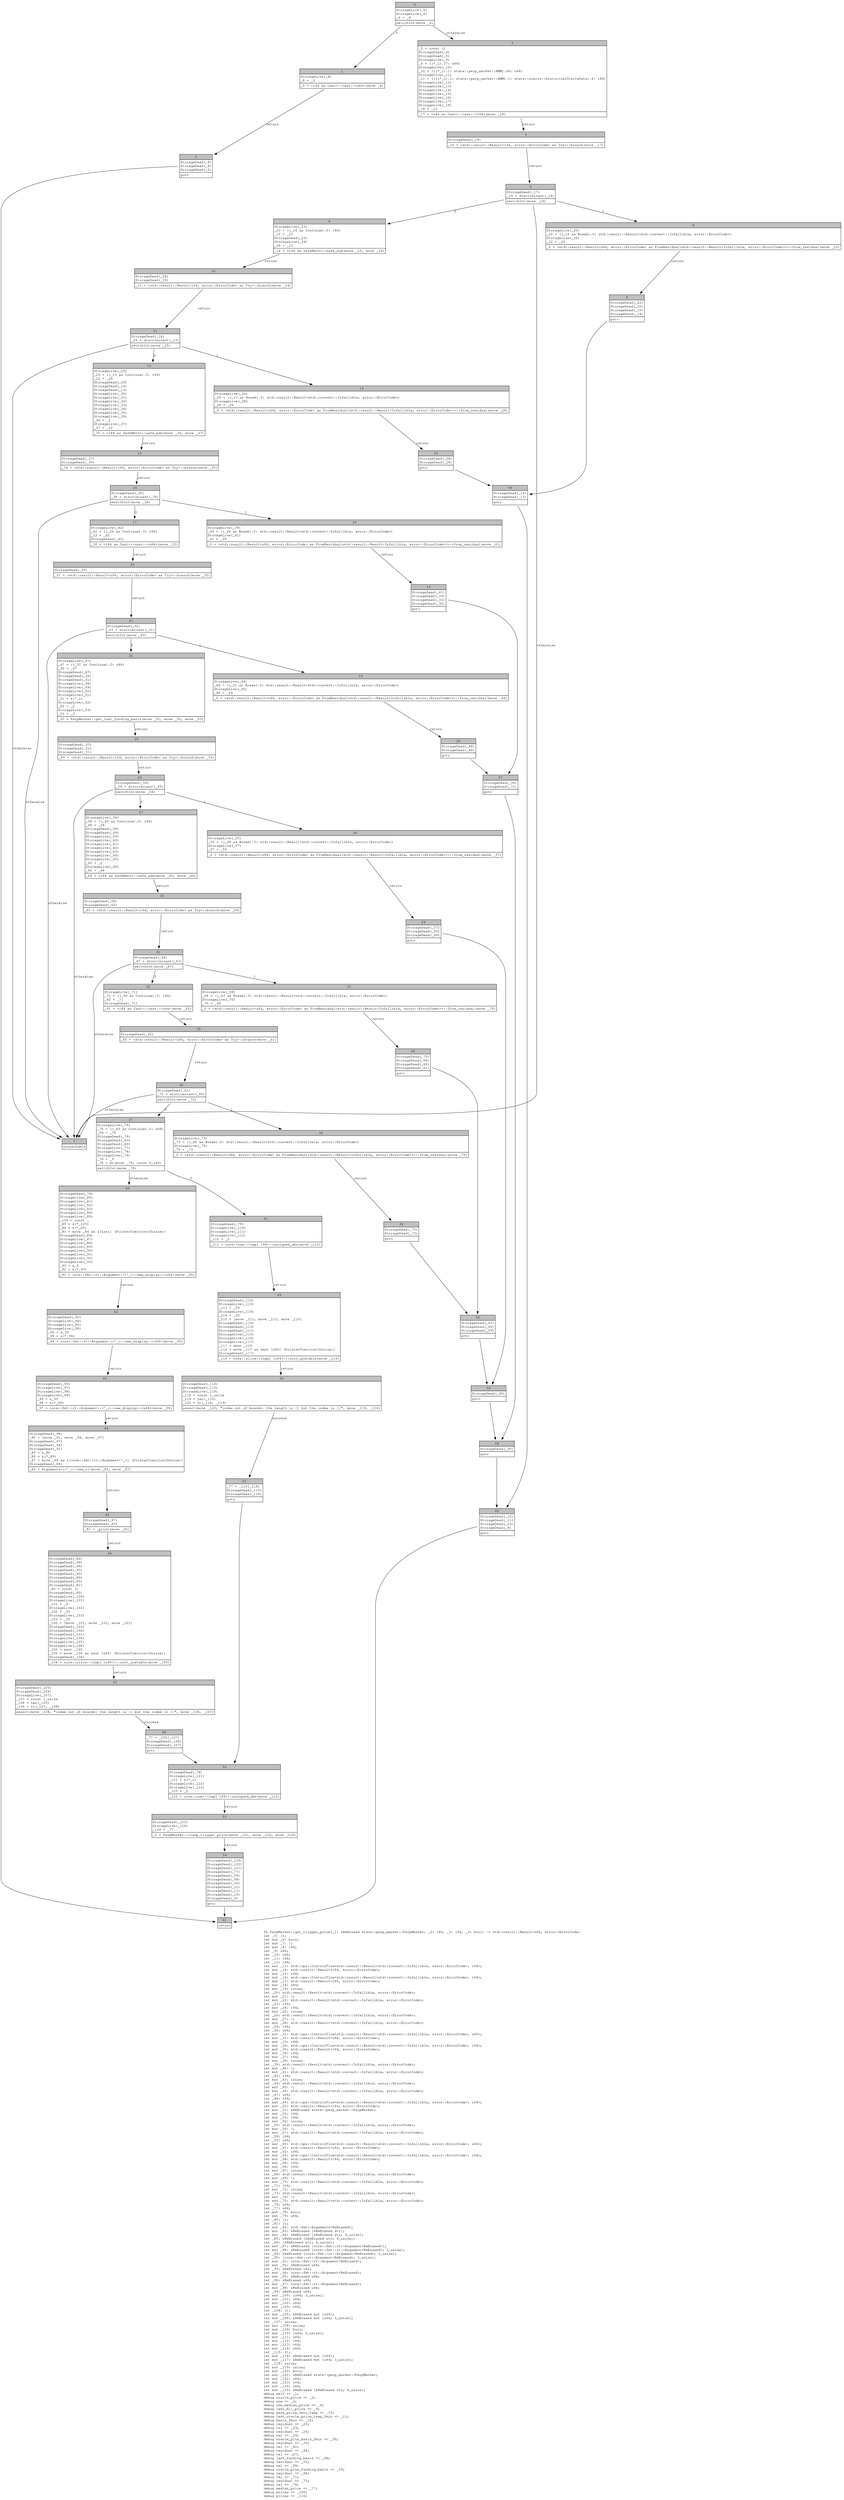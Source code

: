 digraph Mir_0_3811 {
    graph [fontname="Courier, monospace"];
    node [fontname="Courier, monospace"];
    edge [fontname="Courier, monospace"];
    label=<fn PerpMarket::get_trigger_price(_1: &amp;ReErased state::perp_market::PerpMarket, _2: i64, _3: i64, _4: bool) -&gt; std::result::Result&lt;u64, error::ErrorCode&gt;<br align="left"/>let _5: ();<br align="left"/>let mut _6: bool;<br align="left"/>let mut _7: !;<br align="left"/>let mut _8: i64;<br align="left"/>let _9: u64;<br align="left"/>let _10: u64;<br align="left"/>let _11: i64;<br align="left"/>let _12: i64;<br align="left"/>let mut _13: std::ops::ControlFlow&lt;std::result::Result&lt;std::convert::Infallible, error::ErrorCode&gt;, i64&gt;;<br align="left"/>let mut _14: std::result::Result&lt;i64, error::ErrorCode&gt;;<br align="left"/>let mut _15: i64;<br align="left"/>let mut _16: std::ops::ControlFlow&lt;std::result::Result&lt;std::convert::Infallible, error::ErrorCode&gt;, i64&gt;;<br align="left"/>let mut _17: std::result::Result&lt;i64, error::ErrorCode&gt;;<br align="left"/>let mut _18: u64;<br align="left"/>let mut _19: isize;<br align="left"/>let _20: std::result::Result&lt;std::convert::Infallible, error::ErrorCode&gt;;<br align="left"/>let mut _21: !;<br align="left"/>let mut _22: std::result::Result&lt;std::convert::Infallible, error::ErrorCode&gt;;<br align="left"/>let _23: i64;<br align="left"/>let mut _24: i64;<br align="left"/>let mut _25: isize;<br align="left"/>let _26: std::result::Result&lt;std::convert::Infallible, error::ErrorCode&gt;;<br align="left"/>let mut _27: !;<br align="left"/>let mut _28: std::result::Result&lt;std::convert::Infallible, error::ErrorCode&gt;;<br align="left"/>let _29: i64;<br align="left"/>let _30: u64;<br align="left"/>let mut _31: std::ops::ControlFlow&lt;std::result::Result&lt;std::convert::Infallible, error::ErrorCode&gt;, u64&gt;;<br align="left"/>let mut _32: std::result::Result&lt;u64, error::ErrorCode&gt;;<br align="left"/>let mut _33: i64;<br align="left"/>let mut _34: std::ops::ControlFlow&lt;std::result::Result&lt;std::convert::Infallible, error::ErrorCode&gt;, i64&gt;;<br align="left"/>let mut _35: std::result::Result&lt;i64, error::ErrorCode&gt;;<br align="left"/>let mut _36: i64;<br align="left"/>let mut _37: i64;<br align="left"/>let mut _38: isize;<br align="left"/>let _39: std::result::Result&lt;std::convert::Infallible, error::ErrorCode&gt;;<br align="left"/>let mut _40: !;<br align="left"/>let mut _41: std::result::Result&lt;std::convert::Infallible, error::ErrorCode&gt;;<br align="left"/>let _42: i64;<br align="left"/>let mut _43: isize;<br align="left"/>let _44: std::result::Result&lt;std::convert::Infallible, error::ErrorCode&gt;;<br align="left"/>let mut _45: !;<br align="left"/>let mut _46: std::result::Result&lt;std::convert::Infallible, error::ErrorCode&gt;;<br align="left"/>let _47: u64;<br align="left"/>let _48: i64;<br align="left"/>let mut _49: std::ops::ControlFlow&lt;std::result::Result&lt;std::convert::Infallible, error::ErrorCode&gt;, i64&gt;;<br align="left"/>let mut _50: std::result::Result&lt;i64, error::ErrorCode&gt;;<br align="left"/>let mut _51: &amp;ReErased state::perp_market::PerpMarket;<br align="left"/>let mut _52: i64;<br align="left"/>let mut _53: i64;<br align="left"/>let mut _54: isize;<br align="left"/>let _55: std::result::Result&lt;std::convert::Infallible, error::ErrorCode&gt;;<br align="left"/>let mut _56: !;<br align="left"/>let mut _57: std::result::Result&lt;std::convert::Infallible, error::ErrorCode&gt;;<br align="left"/>let _58: i64;<br align="left"/>let _59: u64;<br align="left"/>let mut _60: std::ops::ControlFlow&lt;std::result::Result&lt;std::convert::Infallible, error::ErrorCode&gt;, u64&gt;;<br align="left"/>let mut _61: std::result::Result&lt;u64, error::ErrorCode&gt;;<br align="left"/>let mut _62: i64;<br align="left"/>let mut _63: std::ops::ControlFlow&lt;std::result::Result&lt;std::convert::Infallible, error::ErrorCode&gt;, i64&gt;;<br align="left"/>let mut _64: std::result::Result&lt;i64, error::ErrorCode&gt;;<br align="left"/>let mut _65: i64;<br align="left"/>let mut _66: i64;<br align="left"/>let mut _67: isize;<br align="left"/>let _68: std::result::Result&lt;std::convert::Infallible, error::ErrorCode&gt;;<br align="left"/>let mut _69: !;<br align="left"/>let mut _70: std::result::Result&lt;std::convert::Infallible, error::ErrorCode&gt;;<br align="left"/>let _71: i64;<br align="left"/>let mut _72: isize;<br align="left"/>let _73: std::result::Result&lt;std::convert::Infallible, error::ErrorCode&gt;;<br align="left"/>let mut _74: !;<br align="left"/>let mut _75: std::result::Result&lt;std::convert::Infallible, error::ErrorCode&gt;;<br align="left"/>let _76: u64;<br align="left"/>let _77: u64;<br align="left"/>let mut _78: bool;<br align="left"/>let mut _79: u64;<br align="left"/>let _80: ();<br align="left"/>let _81: ();<br align="left"/>let mut _82: std::fmt::Arguments&lt;ReErased&gt;;<br align="left"/>let mut _83: &amp;ReErased [&amp;ReErased str];<br align="left"/>let mut _84: &amp;ReErased [&amp;ReErased str; 4_usize];<br align="left"/>let _85: &amp;ReErased [&amp;ReErased str; 4_usize];<br align="left"/>let _86: [&amp;ReErased str; 4_usize];<br align="left"/>let mut _87: &amp;ReErased [core::fmt::rt::Argument&lt;ReErased&gt;];<br align="left"/>let mut _88: &amp;ReErased [core::fmt::rt::Argument&lt;ReErased&gt;; 3_usize];<br align="left"/>let _89: &amp;ReErased [core::fmt::rt::Argument&lt;ReErased&gt;; 3_usize];<br align="left"/>let _90: [core::fmt::rt::Argument&lt;ReErased&gt;; 3_usize];<br align="left"/>let mut _91: core::fmt::rt::Argument&lt;ReErased&gt;;<br align="left"/>let mut _92: &amp;ReErased u64;<br align="left"/>let _93: &amp;ReErased u64;<br align="left"/>let mut _94: core::fmt::rt::Argument&lt;ReErased&gt;;<br align="left"/>let mut _95: &amp;ReErased u64;<br align="left"/>let _96: &amp;ReErased u64;<br align="left"/>let mut _97: core::fmt::rt::Argument&lt;ReErased&gt;;<br align="left"/>let mut _98: &amp;ReErased u64;<br align="left"/>let _99: &amp;ReErased u64;<br align="left"/>let mut _100: [u64; 3_usize];<br align="left"/>let mut _101: u64;<br align="left"/>let mut _102: u64;<br align="left"/>let mut _103: u64;<br align="left"/>let _104: ();<br align="left"/>let mut _105: &amp;ReErased mut [u64];<br align="left"/>let mut _106: &amp;ReErased mut [u64; 3_usize];<br align="left"/>let _107: usize;<br align="left"/>let mut _108: usize;<br align="left"/>let mut _109: bool;<br align="left"/>let mut _110: [u64; 3_usize];<br align="left"/>let mut _111: u64;<br align="left"/>let mut _112: i64;<br align="left"/>let mut _113: u64;<br align="left"/>let mut _114: u64;<br align="left"/>let _115: ();<br align="left"/>let mut _116: &amp;ReErased mut [u64];<br align="left"/>let mut _117: &amp;ReErased mut [u64; 3_usize];<br align="left"/>let _118: usize;<br align="left"/>let mut _119: usize;<br align="left"/>let mut _120: bool;<br align="left"/>let mut _121: &amp;ReErased state::perp_market::PerpMarket;<br align="left"/>let mut _122: u64;<br align="left"/>let mut _123: i64;<br align="left"/>let mut _124: u64;<br align="left"/>let mut _125: &amp;ReErased [&amp;ReErased str; 4_usize];<br align="left"/>debug self =&gt; _1;<br align="left"/>debug oracle_price =&gt; _2;<br align="left"/>debug now =&gt; _3;<br align="left"/>debug use_median_price =&gt; _4;<br align="left"/>debug last_fill_price =&gt; _9;<br align="left"/>debug mark_price_5min_twap =&gt; _10;<br align="left"/>debug last_oracle_price_twap_5min =&gt; _11;<br align="left"/>debug basis_5min =&gt; _12;<br align="left"/>debug residual =&gt; _20;<br align="left"/>debug val =&gt; _23;<br align="left"/>debug residual =&gt; _26;<br align="left"/>debug val =&gt; _29;<br align="left"/>debug oracle_plus_basis_5min =&gt; _30;<br align="left"/>debug residual =&gt; _39;<br align="left"/>debug val =&gt; _42;<br align="left"/>debug residual =&gt; _44;<br align="left"/>debug val =&gt; _47;<br align="left"/>debug last_funding_basis =&gt; _48;<br align="left"/>debug residual =&gt; _55;<br align="left"/>debug val =&gt; _58;<br align="left"/>debug oracle_plus_funding_basis =&gt; _59;<br align="left"/>debug residual =&gt; _68;<br align="left"/>debug val =&gt; _71;<br align="left"/>debug residual =&gt; _73;<br align="left"/>debug val =&gt; _76;<br align="left"/>debug median_price =&gt; _77;<br align="left"/>debug prices =&gt; _100;<br align="left"/>debug prices =&gt; _110;<br align="left"/>>;
    bb0__0_3811 [shape="none", label=<<table border="0" cellborder="1" cellspacing="0"><tr><td bgcolor="gray" align="center" colspan="1">0</td></tr><tr><td align="left" balign="left">StorageLive(_5)<br/>StorageLive(_6)<br/>_6 = _4<br/></td></tr><tr><td align="left">switchInt(move _6)</td></tr></table>>];
    bb1__0_3811 [shape="none", label=<<table border="0" cellborder="1" cellspacing="0"><tr><td bgcolor="gray" align="center" colspan="1">1</td></tr><tr><td align="left" balign="left">StorageLive(_8)<br/>_8 = _2<br/></td></tr><tr><td align="left">_0 = &lt;i64 as Cast&gt;::cast::&lt;u64&gt;(move _8)</td></tr></table>>];
    bb2__0_3811 [shape="none", label=<<table border="0" cellborder="1" cellspacing="0"><tr><td bgcolor="gray" align="center" colspan="1">2</td></tr><tr><td align="left" balign="left">StorageDead(_8)<br/>StorageDead(_6)<br/>StorageDead(_5)<br/></td></tr><tr><td align="left">goto</td></tr></table>>];
    bb3__0_3811 [shape="none", label=<<table border="0" cellborder="1" cellspacing="0"><tr><td bgcolor="gray" align="center" colspan="1">3</td></tr><tr><td align="left" balign="left">_5 = const ()<br/>StorageDead(_6)<br/>StorageDead(_5)<br/>StorageLive(_9)<br/>_9 = ((*_1).37: u64)<br/>StorageLive(_10)<br/>_10 = (((*_1).1: state::perp_market::AMM).46: u64)<br/>StorageLive(_11)<br/>_11 = ((((*_1).1: state::perp_market::AMM).1: state::oracle::HistoricalOracleData).4: i64)<br/>StorageLive(_12)<br/>StorageLive(_13)<br/>StorageLive(_14)<br/>StorageLive(_15)<br/>StorageLive(_16)<br/>StorageLive(_17)<br/>StorageLive(_18)<br/>_18 = _10<br/></td></tr><tr><td align="left">_17 = &lt;u64 as Cast&gt;::cast::&lt;i64&gt;(move _18)</td></tr></table>>];
    bb4__0_3811 [shape="none", label=<<table border="0" cellborder="1" cellspacing="0"><tr><td bgcolor="gray" align="center" colspan="1">4</td></tr><tr><td align="left" balign="left">StorageDead(_18)<br/></td></tr><tr><td align="left">_16 = &lt;std::result::Result&lt;i64, error::ErrorCode&gt; as Try&gt;::branch(move _17)</td></tr></table>>];
    bb5__0_3811 [shape="none", label=<<table border="0" cellborder="1" cellspacing="0"><tr><td bgcolor="gray" align="center" colspan="1">5</td></tr><tr><td align="left" balign="left">StorageDead(_17)<br/>_19 = discriminant(_16)<br/></td></tr><tr><td align="left">switchInt(move _19)</td></tr></table>>];
    bb6__0_3811 [shape="none", label=<<table border="0" cellborder="1" cellspacing="0"><tr><td bgcolor="gray" align="center" colspan="1">6</td></tr><tr><td align="left" balign="left">StorageLive(_23)<br/>_23 = ((_16 as Continue).0: i64)<br/>_15 = _23<br/>StorageDead(_23)<br/>StorageLive(_24)<br/>_24 = _11<br/></td></tr><tr><td align="left">_14 = &lt;i64 as SafeMath&gt;::safe_sub(move _15, move _24)</td></tr></table>>];
    bb7__0_3811 [shape="none", label=<<table border="0" cellborder="1" cellspacing="0"><tr><td bgcolor="gray" align="center" colspan="1">7</td></tr><tr><td align="left">unreachable</td></tr></table>>];
    bb8__0_3811 [shape="none", label=<<table border="0" cellborder="1" cellspacing="0"><tr><td bgcolor="gray" align="center" colspan="1">8</td></tr><tr><td align="left" balign="left">StorageLive(_20)<br/>_20 = ((_16 as Break).0: std::result::Result&lt;std::convert::Infallible, error::ErrorCode&gt;)<br/>StorageLive(_22)<br/>_22 = _20<br/></td></tr><tr><td align="left">_0 = &lt;std::result::Result&lt;u64, error::ErrorCode&gt; as FromResidual&lt;std::result::Result&lt;Infallible, error::ErrorCode&gt;&gt;&gt;::from_residual(move _22)</td></tr></table>>];
    bb9__0_3811 [shape="none", label=<<table border="0" cellborder="1" cellspacing="0"><tr><td bgcolor="gray" align="center" colspan="1">9</td></tr><tr><td align="left" balign="left">StorageDead(_22)<br/>StorageDead(_20)<br/>StorageDead(_15)<br/>StorageDead(_14)<br/></td></tr><tr><td align="left">goto</td></tr></table>>];
    bb10__0_3811 [shape="none", label=<<table border="0" cellborder="1" cellspacing="0"><tr><td bgcolor="gray" align="center" colspan="1">10</td></tr><tr><td align="left" balign="left">StorageDead(_24)<br/>StorageDead(_15)<br/></td></tr><tr><td align="left">_13 = &lt;std::result::Result&lt;i64, error::ErrorCode&gt; as Try&gt;::branch(move _14)</td></tr></table>>];
    bb11__0_3811 [shape="none", label=<<table border="0" cellborder="1" cellspacing="0"><tr><td bgcolor="gray" align="center" colspan="1">11</td></tr><tr><td align="left" balign="left">StorageDead(_14)<br/>_25 = discriminant(_13)<br/></td></tr><tr><td align="left">switchInt(move _25)</td></tr></table>>];
    bb12__0_3811 [shape="none", label=<<table border="0" cellborder="1" cellspacing="0"><tr><td bgcolor="gray" align="center" colspan="1">12</td></tr><tr><td align="left" balign="left">StorageLive(_29)<br/>_29 = ((_13 as Continue).0: i64)<br/>_12 = _29<br/>StorageDead(_29)<br/>StorageDead(_16)<br/>StorageDead(_13)<br/>StorageLive(_30)<br/>StorageLive(_31)<br/>StorageLive(_32)<br/>StorageLive(_33)<br/>StorageLive(_34)<br/>StorageLive(_35)<br/>StorageLive(_36)<br/>_36 = _2<br/>StorageLive(_37)<br/>_37 = _12<br/></td></tr><tr><td align="left">_35 = &lt;i64 as SafeMath&gt;::safe_add(move _36, move _37)</td></tr></table>>];
    bb13__0_3811 [shape="none", label=<<table border="0" cellborder="1" cellspacing="0"><tr><td bgcolor="gray" align="center" colspan="1">13</td></tr><tr><td align="left" balign="left">StorageLive(_26)<br/>_26 = ((_13 as Break).0: std::result::Result&lt;std::convert::Infallible, error::ErrorCode&gt;)<br/>StorageLive(_28)<br/>_28 = _26<br/></td></tr><tr><td align="left">_0 = &lt;std::result::Result&lt;u64, error::ErrorCode&gt; as FromResidual&lt;std::result::Result&lt;Infallible, error::ErrorCode&gt;&gt;&gt;::from_residual(move _28)</td></tr></table>>];
    bb14__0_3811 [shape="none", label=<<table border="0" cellborder="1" cellspacing="0"><tr><td bgcolor="gray" align="center" colspan="1">14</td></tr><tr><td align="left" balign="left">StorageDead(_28)<br/>StorageDead(_26)<br/></td></tr><tr><td align="left">goto</td></tr></table>>];
    bb15__0_3811 [shape="none", label=<<table border="0" cellborder="1" cellspacing="0"><tr><td bgcolor="gray" align="center" colspan="1">15</td></tr><tr><td align="left" balign="left">StorageDead(_37)<br/>StorageDead(_36)<br/></td></tr><tr><td align="left">_34 = &lt;std::result::Result&lt;i64, error::ErrorCode&gt; as Try&gt;::branch(move _35)</td></tr></table>>];
    bb16__0_3811 [shape="none", label=<<table border="0" cellborder="1" cellspacing="0"><tr><td bgcolor="gray" align="center" colspan="1">16</td></tr><tr><td align="left" balign="left">StorageDead(_35)<br/>_38 = discriminant(_34)<br/></td></tr><tr><td align="left">switchInt(move _38)</td></tr></table>>];
    bb17__0_3811 [shape="none", label=<<table border="0" cellborder="1" cellspacing="0"><tr><td bgcolor="gray" align="center" colspan="1">17</td></tr><tr><td align="left" balign="left">StorageLive(_42)<br/>_42 = ((_34 as Continue).0: i64)<br/>_33 = _42<br/>StorageDead(_42)<br/></td></tr><tr><td align="left">_32 = &lt;i64 as Cast&gt;::cast::&lt;u64&gt;(move _33)</td></tr></table>>];
    bb18__0_3811 [shape="none", label=<<table border="0" cellborder="1" cellspacing="0"><tr><td bgcolor="gray" align="center" colspan="1">18</td></tr><tr><td align="left" balign="left">StorageLive(_39)<br/>_39 = ((_34 as Break).0: std::result::Result&lt;std::convert::Infallible, error::ErrorCode&gt;)<br/>StorageLive(_41)<br/>_41 = _39<br/></td></tr><tr><td align="left">_0 = &lt;std::result::Result&lt;u64, error::ErrorCode&gt; as FromResidual&lt;std::result::Result&lt;Infallible, error::ErrorCode&gt;&gt;&gt;::from_residual(move _41)</td></tr></table>>];
    bb19__0_3811 [shape="none", label=<<table border="0" cellborder="1" cellspacing="0"><tr><td bgcolor="gray" align="center" colspan="1">19</td></tr><tr><td align="left" balign="left">StorageDead(_41)<br/>StorageDead(_39)<br/>StorageDead(_33)<br/>StorageDead(_32)<br/></td></tr><tr><td align="left">goto</td></tr></table>>];
    bb20__0_3811 [shape="none", label=<<table border="0" cellborder="1" cellspacing="0"><tr><td bgcolor="gray" align="center" colspan="1">20</td></tr><tr><td align="left" balign="left">StorageDead(_33)<br/></td></tr><tr><td align="left">_31 = &lt;std::result::Result&lt;u64, error::ErrorCode&gt; as Try&gt;::branch(move _32)</td></tr></table>>];
    bb21__0_3811 [shape="none", label=<<table border="0" cellborder="1" cellspacing="0"><tr><td bgcolor="gray" align="center" colspan="1">21</td></tr><tr><td align="left" balign="left">StorageDead(_32)<br/>_43 = discriminant(_31)<br/></td></tr><tr><td align="left">switchInt(move _43)</td></tr></table>>];
    bb22__0_3811 [shape="none", label=<<table border="0" cellborder="1" cellspacing="0"><tr><td bgcolor="gray" align="center" colspan="1">22</td></tr><tr><td align="left" balign="left">StorageLive(_47)<br/>_47 = ((_31 as Continue).0: u64)<br/>_30 = _47<br/>StorageDead(_47)<br/>StorageDead(_34)<br/>StorageDead(_31)<br/>StorageLive(_48)<br/>StorageLive(_49)<br/>StorageLive(_50)<br/>StorageLive(_51)<br/>_51 = &amp;(*_1)<br/>StorageLive(_52)<br/>_52 = _2<br/>StorageLive(_53)<br/>_53 = _3<br/></td></tr><tr><td align="left">_50 = PerpMarket::get_last_funding_basis(move _51, move _52, move _53)</td></tr></table>>];
    bb23__0_3811 [shape="none", label=<<table border="0" cellborder="1" cellspacing="0"><tr><td bgcolor="gray" align="center" colspan="1">23</td></tr><tr><td align="left" balign="left">StorageLive(_44)<br/>_44 = ((_31 as Break).0: std::result::Result&lt;std::convert::Infallible, error::ErrorCode&gt;)<br/>StorageLive(_46)<br/>_46 = _44<br/></td></tr><tr><td align="left">_0 = &lt;std::result::Result&lt;u64, error::ErrorCode&gt; as FromResidual&lt;std::result::Result&lt;Infallible, error::ErrorCode&gt;&gt;&gt;::from_residual(move _46)</td></tr></table>>];
    bb24__0_3811 [shape="none", label=<<table border="0" cellborder="1" cellspacing="0"><tr><td bgcolor="gray" align="center" colspan="1">24</td></tr><tr><td align="left" balign="left">StorageDead(_46)<br/>StorageDead(_44)<br/></td></tr><tr><td align="left">goto</td></tr></table>>];
    bb25__0_3811 [shape="none", label=<<table border="0" cellborder="1" cellspacing="0"><tr><td bgcolor="gray" align="center" colspan="1">25</td></tr><tr><td align="left" balign="left">StorageDead(_53)<br/>StorageDead(_52)<br/>StorageDead(_51)<br/></td></tr><tr><td align="left">_49 = &lt;std::result::Result&lt;i64, error::ErrorCode&gt; as Try&gt;::branch(move _50)</td></tr></table>>];
    bb26__0_3811 [shape="none", label=<<table border="0" cellborder="1" cellspacing="0"><tr><td bgcolor="gray" align="center" colspan="1">26</td></tr><tr><td align="left" balign="left">StorageDead(_50)<br/>_54 = discriminant(_49)<br/></td></tr><tr><td align="left">switchInt(move _54)</td></tr></table>>];
    bb27__0_3811 [shape="none", label=<<table border="0" cellborder="1" cellspacing="0"><tr><td bgcolor="gray" align="center" colspan="1">27</td></tr><tr><td align="left" balign="left">StorageLive(_58)<br/>_58 = ((_49 as Continue).0: i64)<br/>_48 = _58<br/>StorageDead(_58)<br/>StorageDead(_49)<br/>StorageLive(_59)<br/>StorageLive(_60)<br/>StorageLive(_61)<br/>StorageLive(_62)<br/>StorageLive(_63)<br/>StorageLive(_64)<br/>StorageLive(_65)<br/>_65 = _2<br/>StorageLive(_66)<br/>_66 = _48<br/></td></tr><tr><td align="left">_64 = &lt;i64 as SafeMath&gt;::safe_add(move _65, move _66)</td></tr></table>>];
    bb28__0_3811 [shape="none", label=<<table border="0" cellborder="1" cellspacing="0"><tr><td bgcolor="gray" align="center" colspan="1">28</td></tr><tr><td align="left" balign="left">StorageLive(_55)<br/>_55 = ((_49 as Break).0: std::result::Result&lt;std::convert::Infallible, error::ErrorCode&gt;)<br/>StorageLive(_57)<br/>_57 = _55<br/></td></tr><tr><td align="left">_0 = &lt;std::result::Result&lt;u64, error::ErrorCode&gt; as FromResidual&lt;std::result::Result&lt;Infallible, error::ErrorCode&gt;&gt;&gt;::from_residual(move _57)</td></tr></table>>];
    bb29__0_3811 [shape="none", label=<<table border="0" cellborder="1" cellspacing="0"><tr><td bgcolor="gray" align="center" colspan="1">29</td></tr><tr><td align="left" balign="left">StorageDead(_57)<br/>StorageDead(_55)<br/>StorageDead(_49)<br/></td></tr><tr><td align="left">goto</td></tr></table>>];
    bb30__0_3811 [shape="none", label=<<table border="0" cellborder="1" cellspacing="0"><tr><td bgcolor="gray" align="center" colspan="1">30</td></tr><tr><td align="left" balign="left">StorageDead(_66)<br/>StorageDead(_65)<br/></td></tr><tr><td align="left">_63 = &lt;std::result::Result&lt;i64, error::ErrorCode&gt; as Try&gt;::branch(move _64)</td></tr></table>>];
    bb31__0_3811 [shape="none", label=<<table border="0" cellborder="1" cellspacing="0"><tr><td bgcolor="gray" align="center" colspan="1">31</td></tr><tr><td align="left" balign="left">StorageDead(_64)<br/>_67 = discriminant(_63)<br/></td></tr><tr><td align="left">switchInt(move _67)</td></tr></table>>];
    bb32__0_3811 [shape="none", label=<<table border="0" cellborder="1" cellspacing="0"><tr><td bgcolor="gray" align="center" colspan="1">32</td></tr><tr><td align="left" balign="left">StorageLive(_71)<br/>_71 = ((_63 as Continue).0: i64)<br/>_62 = _71<br/>StorageDead(_71)<br/></td></tr><tr><td align="left">_61 = &lt;i64 as Cast&gt;::cast::&lt;u64&gt;(move _62)</td></tr></table>>];
    bb33__0_3811 [shape="none", label=<<table border="0" cellborder="1" cellspacing="0"><tr><td bgcolor="gray" align="center" colspan="1">33</td></tr><tr><td align="left" balign="left">StorageLive(_68)<br/>_68 = ((_63 as Break).0: std::result::Result&lt;std::convert::Infallible, error::ErrorCode&gt;)<br/>StorageLive(_70)<br/>_70 = _68<br/></td></tr><tr><td align="left">_0 = &lt;std::result::Result&lt;u64, error::ErrorCode&gt; as FromResidual&lt;std::result::Result&lt;Infallible, error::ErrorCode&gt;&gt;&gt;::from_residual(move _70)</td></tr></table>>];
    bb34__0_3811 [shape="none", label=<<table border="0" cellborder="1" cellspacing="0"><tr><td bgcolor="gray" align="center" colspan="1">34</td></tr><tr><td align="left" balign="left">StorageDead(_70)<br/>StorageDead(_68)<br/>StorageDead(_62)<br/>StorageDead(_61)<br/></td></tr><tr><td align="left">goto</td></tr></table>>];
    bb35__0_3811 [shape="none", label=<<table border="0" cellborder="1" cellspacing="0"><tr><td bgcolor="gray" align="center" colspan="1">35</td></tr><tr><td align="left" balign="left">StorageDead(_62)<br/></td></tr><tr><td align="left">_60 = &lt;std::result::Result&lt;u64, error::ErrorCode&gt; as Try&gt;::branch(move _61)</td></tr></table>>];
    bb36__0_3811 [shape="none", label=<<table border="0" cellborder="1" cellspacing="0"><tr><td bgcolor="gray" align="center" colspan="1">36</td></tr><tr><td align="left" balign="left">StorageDead(_61)<br/>_72 = discriminant(_60)<br/></td></tr><tr><td align="left">switchInt(move _72)</td></tr></table>>];
    bb37__0_3811 [shape="none", label=<<table border="0" cellborder="1" cellspacing="0"><tr><td bgcolor="gray" align="center" colspan="1">37</td></tr><tr><td align="left" balign="left">StorageLive(_76)<br/>_76 = ((_60 as Continue).0: u64)<br/>_59 = _76<br/>StorageDead(_76)<br/>StorageDead(_63)<br/>StorageDead(_60)<br/>StorageLive(_77)<br/>StorageLive(_78)<br/>StorageLive(_79)<br/>_79 = _9<br/>_78 = Gt(move _79, const 0_u64)<br/></td></tr><tr><td align="left">switchInt(move _78)</td></tr></table>>];
    bb38__0_3811 [shape="none", label=<<table border="0" cellborder="1" cellspacing="0"><tr><td bgcolor="gray" align="center" colspan="1">38</td></tr><tr><td align="left" balign="left">StorageLive(_73)<br/>_73 = ((_60 as Break).0: std::result::Result&lt;std::convert::Infallible, error::ErrorCode&gt;)<br/>StorageLive(_75)<br/>_75 = _73<br/></td></tr><tr><td align="left">_0 = &lt;std::result::Result&lt;u64, error::ErrorCode&gt; as FromResidual&lt;std::result::Result&lt;Infallible, error::ErrorCode&gt;&gt;&gt;::from_residual(move _75)</td></tr></table>>];
    bb39__0_3811 [shape="none", label=<<table border="0" cellborder="1" cellspacing="0"><tr><td bgcolor="gray" align="center" colspan="1">39</td></tr><tr><td align="left" balign="left">StorageDead(_75)<br/>StorageDead(_73)<br/></td></tr><tr><td align="left">goto</td></tr></table>>];
    bb40__0_3811 [shape="none", label=<<table border="0" cellborder="1" cellspacing="0"><tr><td bgcolor="gray" align="center" colspan="1">40</td></tr><tr><td align="left" balign="left">StorageDead(_79)<br/>StorageLive(_80)<br/>StorageLive(_81)<br/>StorageLive(_82)<br/>StorageLive(_83)<br/>StorageLive(_84)<br/>StorageLive(_85)<br/>_125 = const _<br/>_85 = &amp;(*_125)<br/>_84 = &amp;(*_85)<br/>_83 = move _84 as &amp;[&amp;str] (PointerCoercion(Unsize))<br/>StorageDead(_84)<br/>StorageLive(_87)<br/>StorageLive(_88)<br/>StorageLive(_89)<br/>StorageLive(_90)<br/>StorageLive(_91)<br/>StorageLive(_92)<br/>StorageLive(_93)<br/>_93 = &amp;_9<br/>_92 = &amp;(*_93)<br/></td></tr><tr><td align="left">_91 = core::fmt::rt::Argument::&lt;'_&gt;::new_display::&lt;u64&gt;(move _92)</td></tr></table>>];
    bb41__0_3811 [shape="none", label=<<table border="0" cellborder="1" cellspacing="0"><tr><td bgcolor="gray" align="center" colspan="1">41</td></tr><tr><td align="left" balign="left">StorageDead(_79)<br/>StorageLive(_110)<br/>StorageLive(_111)<br/>StorageLive(_112)<br/>_112 = _2<br/></td></tr><tr><td align="left">_111 = core::num::&lt;impl i64&gt;::unsigned_abs(move _112)</td></tr></table>>];
    bb42__0_3811 [shape="none", label=<<table border="0" cellborder="1" cellspacing="0"><tr><td bgcolor="gray" align="center" colspan="1">42</td></tr><tr><td align="left" balign="left">StorageDead(_92)<br/>StorageLive(_94)<br/>StorageLive(_95)<br/>StorageLive(_96)<br/>_96 = &amp;_59<br/>_95 = &amp;(*_96)<br/></td></tr><tr><td align="left">_94 = core::fmt::rt::Argument::&lt;'_&gt;::new_display::&lt;u64&gt;(move _95)</td></tr></table>>];
    bb43__0_3811 [shape="none", label=<<table border="0" cellborder="1" cellspacing="0"><tr><td bgcolor="gray" align="center" colspan="1">43</td></tr><tr><td align="left" balign="left">StorageDead(_95)<br/>StorageLive(_97)<br/>StorageLive(_98)<br/>StorageLive(_99)<br/>_99 = &amp;_30<br/>_98 = &amp;(*_99)<br/></td></tr><tr><td align="left">_97 = core::fmt::rt::Argument::&lt;'_&gt;::new_display::&lt;u64&gt;(move _98)</td></tr></table>>];
    bb44__0_3811 [shape="none", label=<<table border="0" cellborder="1" cellspacing="0"><tr><td bgcolor="gray" align="center" colspan="1">44</td></tr><tr><td align="left" balign="left">StorageDead(_98)<br/>_90 = [move _91, move _94, move _97]<br/>StorageDead(_97)<br/>StorageDead(_94)<br/>StorageDead(_91)<br/>_89 = &amp;_90<br/>_88 = &amp;(*_89)<br/>_87 = move _88 as &amp;[core::fmt::rt::Argument&lt;'_&gt;] (PointerCoercion(Unsize))<br/>StorageDead(_88)<br/></td></tr><tr><td align="left">_82 = Arguments::&lt;'_&gt;::new_v1(move _83, move _87)</td></tr></table>>];
    bb45__0_3811 [shape="none", label=<<table border="0" cellborder="1" cellspacing="0"><tr><td bgcolor="gray" align="center" colspan="1">45</td></tr><tr><td align="left" balign="left">StorageDead(_87)<br/>StorageDead(_83)<br/></td></tr><tr><td align="left">_81 = _print(move _82)</td></tr></table>>];
    bb46__0_3811 [shape="none", label=<<table border="0" cellborder="1" cellspacing="0"><tr><td bgcolor="gray" align="center" colspan="1">46</td></tr><tr><td align="left" balign="left">StorageDead(_82)<br/>StorageDead(_99)<br/>StorageDead(_96)<br/>StorageDead(_93)<br/>StorageDead(_90)<br/>StorageDead(_89)<br/>StorageDead(_85)<br/>StorageDead(_81)<br/>_80 = const ()<br/>StorageDead(_80)<br/>StorageLive(_100)<br/>StorageLive(_101)<br/>_101 = _9<br/>StorageLive(_102)<br/>_102 = _59<br/>StorageLive(_103)<br/>_103 = _30<br/>_100 = [move _101, move _102, move _103]<br/>StorageDead(_103)<br/>StorageDead(_102)<br/>StorageDead(_101)<br/>StorageLive(_104)<br/>StorageLive(_105)<br/>StorageLive(_106)<br/>_106 = &amp;mut _100<br/>_105 = move _106 as &amp;mut [u64] (PointerCoercion(Unsize))<br/>StorageDead(_106)<br/></td></tr><tr><td align="left">_104 = core::slice::&lt;impl [u64]&gt;::sort_unstable(move _105)</td></tr></table>>];
    bb47__0_3811 [shape="none", label=<<table border="0" cellborder="1" cellspacing="0"><tr><td bgcolor="gray" align="center" colspan="1">47</td></tr><tr><td align="left" balign="left">StorageDead(_105)<br/>StorageDead(_104)<br/>StorageLive(_107)<br/>_107 = const 1_usize<br/>_108 = Len(_100)<br/>_109 = Lt(_107, _108)<br/></td></tr><tr><td align="left">assert(move _109, &quot;index out of bounds: the length is {} but the index is {}&quot;, move _108, _107)</td></tr></table>>];
    bb48__0_3811 [shape="none", label=<<table border="0" cellborder="1" cellspacing="0"><tr><td bgcolor="gray" align="center" colspan="1">48</td></tr><tr><td align="left" balign="left">_77 = _100[_107]<br/>StorageDead(_100)<br/>StorageDead(_107)<br/></td></tr><tr><td align="left">goto</td></tr></table>>];
    bb49__0_3811 [shape="none", label=<<table border="0" cellborder="1" cellspacing="0"><tr><td bgcolor="gray" align="center" colspan="1">49</td></tr><tr><td align="left" balign="left">StorageDead(_112)<br/>StorageLive(_113)<br/>_113 = _59<br/>StorageLive(_114)<br/>_114 = _30<br/>_110 = [move _111, move _113, move _114]<br/>StorageDead(_114)<br/>StorageDead(_113)<br/>StorageDead(_111)<br/>StorageLive(_115)<br/>StorageLive(_116)<br/>StorageLive(_117)<br/>_117 = &amp;mut _110<br/>_116 = move _117 as &amp;mut [u64] (PointerCoercion(Unsize))<br/>StorageDead(_117)<br/></td></tr><tr><td align="left">_115 = core::slice::&lt;impl [u64]&gt;::sort_unstable(move _116)</td></tr></table>>];
    bb50__0_3811 [shape="none", label=<<table border="0" cellborder="1" cellspacing="0"><tr><td bgcolor="gray" align="center" colspan="1">50</td></tr><tr><td align="left" balign="left">StorageDead(_116)<br/>StorageDead(_115)<br/>StorageLive(_118)<br/>_118 = const 1_usize<br/>_119 = Len(_110)<br/>_120 = Lt(_118, _119)<br/></td></tr><tr><td align="left">assert(move _120, &quot;index out of bounds: the length is {} but the index is {}&quot;, move _119, _118)</td></tr></table>>];
    bb51__0_3811 [shape="none", label=<<table border="0" cellborder="1" cellspacing="0"><tr><td bgcolor="gray" align="center" colspan="1">51</td></tr><tr><td align="left" balign="left">_77 = _110[_118]<br/>StorageDead(_110)<br/>StorageDead(_118)<br/></td></tr><tr><td align="left">goto</td></tr></table>>];
    bb52__0_3811 [shape="none", label=<<table border="0" cellborder="1" cellspacing="0"><tr><td bgcolor="gray" align="center" colspan="1">52</td></tr><tr><td align="left" balign="left">StorageDead(_78)<br/>StorageLive(_121)<br/>_121 = &amp;(*_1)<br/>StorageLive(_122)<br/>StorageLive(_123)<br/>_123 = _2<br/></td></tr><tr><td align="left">_122 = core::num::&lt;impl i64&gt;::unsigned_abs(move _123)</td></tr></table>>];
    bb53__0_3811 [shape="none", label=<<table border="0" cellborder="1" cellspacing="0"><tr><td bgcolor="gray" align="center" colspan="1">53</td></tr><tr><td align="left" balign="left">StorageDead(_123)<br/>StorageLive(_124)<br/>_124 = _77<br/></td></tr><tr><td align="left">_0 = PerpMarket::clamp_trigger_price(move _121, move _122, move _124)</td></tr></table>>];
    bb54__0_3811 [shape="none", label=<<table border="0" cellborder="1" cellspacing="0"><tr><td bgcolor="gray" align="center" colspan="1">54</td></tr><tr><td align="left" balign="left">StorageDead(_124)<br/>StorageDead(_122)<br/>StorageDead(_121)<br/>StorageDead(_77)<br/>StorageDead(_59)<br/>StorageDead(_48)<br/>StorageDead(_30)<br/>StorageDead(_12)<br/>StorageDead(_11)<br/>StorageDead(_10)<br/>StorageDead(_9)<br/></td></tr><tr><td align="left">goto</td></tr></table>>];
    bb55__0_3811 [shape="none", label=<<table border="0" cellborder="1" cellspacing="0"><tr><td bgcolor="gray" align="center" colspan="1">55</td></tr><tr><td align="left" balign="left">StorageDead(_63)<br/>StorageDead(_60)<br/>StorageDead(_59)<br/></td></tr><tr><td align="left">goto</td></tr></table>>];
    bb56__0_3811 [shape="none", label=<<table border="0" cellborder="1" cellspacing="0"><tr><td bgcolor="gray" align="center" colspan="1">56</td></tr><tr><td align="left" balign="left">StorageDead(_48)<br/></td></tr><tr><td align="left">goto</td></tr></table>>];
    bb57__0_3811 [shape="none", label=<<table border="0" cellborder="1" cellspacing="0"><tr><td bgcolor="gray" align="center" colspan="1">57</td></tr><tr><td align="left" balign="left">StorageDead(_34)<br/>StorageDead(_31)<br/></td></tr><tr><td align="left">goto</td></tr></table>>];
    bb58__0_3811 [shape="none", label=<<table border="0" cellborder="1" cellspacing="0"><tr><td bgcolor="gray" align="center" colspan="1">58</td></tr><tr><td align="left" balign="left">StorageDead(_30)<br/></td></tr><tr><td align="left">goto</td></tr></table>>];
    bb59__0_3811 [shape="none", label=<<table border="0" cellborder="1" cellspacing="0"><tr><td bgcolor="gray" align="center" colspan="1">59</td></tr><tr><td align="left" balign="left">StorageDead(_16)<br/>StorageDead(_13)<br/></td></tr><tr><td align="left">goto</td></tr></table>>];
    bb60__0_3811 [shape="none", label=<<table border="0" cellborder="1" cellspacing="0"><tr><td bgcolor="gray" align="center" colspan="1">60</td></tr><tr><td align="left" balign="left">StorageDead(_12)<br/>StorageDead(_11)<br/>StorageDead(_10)<br/>StorageDead(_9)<br/></td></tr><tr><td align="left">goto</td></tr></table>>];
    bb61__0_3811 [shape="none", label=<<table border="0" cellborder="1" cellspacing="0"><tr><td bgcolor="gray" align="center" colspan="1">61</td></tr><tr><td align="left">return</td></tr></table>>];
    bb0__0_3811 -> bb1__0_3811 [label="0"];
    bb0__0_3811 -> bb3__0_3811 [label="otherwise"];
    bb1__0_3811 -> bb2__0_3811 [label="return"];
    bb2__0_3811 -> bb61__0_3811 [label=""];
    bb3__0_3811 -> bb4__0_3811 [label="return"];
    bb4__0_3811 -> bb5__0_3811 [label="return"];
    bb5__0_3811 -> bb6__0_3811 [label="0"];
    bb5__0_3811 -> bb8__0_3811 [label="1"];
    bb5__0_3811 -> bb7__0_3811 [label="otherwise"];
    bb6__0_3811 -> bb10__0_3811 [label="return"];
    bb8__0_3811 -> bb9__0_3811 [label="return"];
    bb9__0_3811 -> bb59__0_3811 [label=""];
    bb10__0_3811 -> bb11__0_3811 [label="return"];
    bb11__0_3811 -> bb12__0_3811 [label="0"];
    bb11__0_3811 -> bb13__0_3811 [label="1"];
    bb11__0_3811 -> bb7__0_3811 [label="otherwise"];
    bb12__0_3811 -> bb15__0_3811 [label="return"];
    bb13__0_3811 -> bb14__0_3811 [label="return"];
    bb14__0_3811 -> bb59__0_3811 [label=""];
    bb15__0_3811 -> bb16__0_3811 [label="return"];
    bb16__0_3811 -> bb17__0_3811 [label="0"];
    bb16__0_3811 -> bb18__0_3811 [label="1"];
    bb16__0_3811 -> bb7__0_3811 [label="otherwise"];
    bb17__0_3811 -> bb20__0_3811 [label="return"];
    bb18__0_3811 -> bb19__0_3811 [label="return"];
    bb19__0_3811 -> bb57__0_3811 [label=""];
    bb20__0_3811 -> bb21__0_3811 [label="return"];
    bb21__0_3811 -> bb22__0_3811 [label="0"];
    bb21__0_3811 -> bb23__0_3811 [label="1"];
    bb21__0_3811 -> bb7__0_3811 [label="otherwise"];
    bb22__0_3811 -> bb25__0_3811 [label="return"];
    bb23__0_3811 -> bb24__0_3811 [label="return"];
    bb24__0_3811 -> bb57__0_3811 [label=""];
    bb25__0_3811 -> bb26__0_3811 [label="return"];
    bb26__0_3811 -> bb27__0_3811 [label="0"];
    bb26__0_3811 -> bb28__0_3811 [label="1"];
    bb26__0_3811 -> bb7__0_3811 [label="otherwise"];
    bb27__0_3811 -> bb30__0_3811 [label="return"];
    bb28__0_3811 -> bb29__0_3811 [label="return"];
    bb29__0_3811 -> bb56__0_3811 [label=""];
    bb30__0_3811 -> bb31__0_3811 [label="return"];
    bb31__0_3811 -> bb32__0_3811 [label="0"];
    bb31__0_3811 -> bb33__0_3811 [label="1"];
    bb31__0_3811 -> bb7__0_3811 [label="otherwise"];
    bb32__0_3811 -> bb35__0_3811 [label="return"];
    bb33__0_3811 -> bb34__0_3811 [label="return"];
    bb34__0_3811 -> bb55__0_3811 [label=""];
    bb35__0_3811 -> bb36__0_3811 [label="return"];
    bb36__0_3811 -> bb37__0_3811 [label="0"];
    bb36__0_3811 -> bb38__0_3811 [label="1"];
    bb36__0_3811 -> bb7__0_3811 [label="otherwise"];
    bb37__0_3811 -> bb41__0_3811 [label="0"];
    bb37__0_3811 -> bb40__0_3811 [label="otherwise"];
    bb38__0_3811 -> bb39__0_3811 [label="return"];
    bb39__0_3811 -> bb55__0_3811 [label=""];
    bb40__0_3811 -> bb42__0_3811 [label="return"];
    bb41__0_3811 -> bb49__0_3811 [label="return"];
    bb42__0_3811 -> bb43__0_3811 [label="return"];
    bb43__0_3811 -> bb44__0_3811 [label="return"];
    bb44__0_3811 -> bb45__0_3811 [label="return"];
    bb45__0_3811 -> bb46__0_3811 [label="return"];
    bb46__0_3811 -> bb47__0_3811 [label="return"];
    bb47__0_3811 -> bb48__0_3811 [label="success"];
    bb48__0_3811 -> bb52__0_3811 [label=""];
    bb49__0_3811 -> bb50__0_3811 [label="return"];
    bb50__0_3811 -> bb51__0_3811 [label="success"];
    bb51__0_3811 -> bb52__0_3811 [label=""];
    bb52__0_3811 -> bb53__0_3811 [label="return"];
    bb53__0_3811 -> bb54__0_3811 [label="return"];
    bb54__0_3811 -> bb61__0_3811 [label=""];
    bb55__0_3811 -> bb56__0_3811 [label=""];
    bb56__0_3811 -> bb58__0_3811 [label=""];
    bb57__0_3811 -> bb58__0_3811 [label=""];
    bb58__0_3811 -> bb60__0_3811 [label=""];
    bb59__0_3811 -> bb60__0_3811 [label=""];
    bb60__0_3811 -> bb61__0_3811 [label=""];
}
